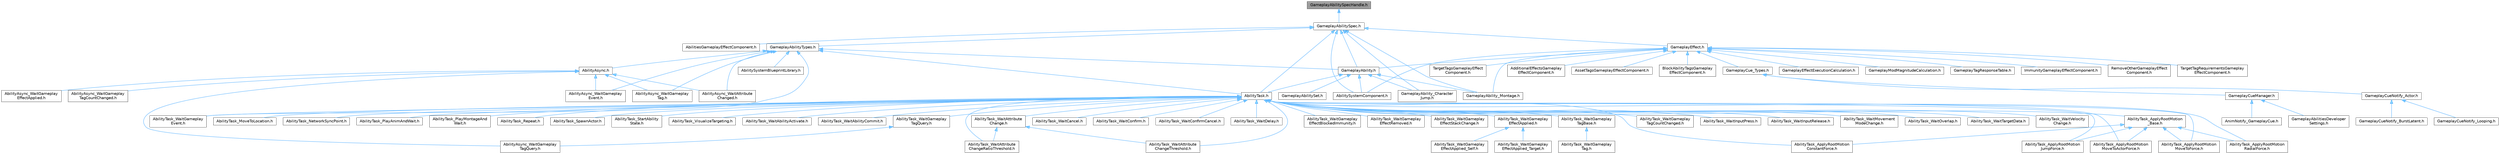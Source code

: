 digraph "GameplayAbilitySpecHandle.h"
{
 // INTERACTIVE_SVG=YES
 // LATEX_PDF_SIZE
  bgcolor="transparent";
  edge [fontname=Helvetica,fontsize=10,labelfontname=Helvetica,labelfontsize=10];
  node [fontname=Helvetica,fontsize=10,shape=box,height=0.2,width=0.4];
  Node1 [id="Node000001",label="GameplayAbilitySpecHandle.h",height=0.2,width=0.4,color="gray40", fillcolor="grey60", style="filled", fontcolor="black",tooltip=" "];
  Node1 -> Node2 [id="edge1_Node000001_Node000002",dir="back",color="steelblue1",style="solid",tooltip=" "];
  Node2 [id="Node000002",label="GameplayAbilitySpec.h",height=0.2,width=0.4,color="grey40", fillcolor="white", style="filled",URL="$dd/daf/GameplayAbilitySpec_8h.html",tooltip=" "];
  Node2 -> Node3 [id="edge2_Node000002_Node000003",dir="back",color="steelblue1",style="solid",tooltip=" "];
  Node3 [id="Node000003",label="AbilitiesGameplayEffectComponent.h",height=0.2,width=0.4,color="grey40", fillcolor="white", style="filled",URL="$da/db0/AbilitiesGameplayEffectComponent_8h.html",tooltip=" "];
  Node2 -> Node4 [id="edge3_Node000002_Node000004",dir="back",color="steelblue1",style="solid",tooltip=" "];
  Node4 [id="Node000004",label="AbilitySystemComponent.h",height=0.2,width=0.4,color="grey40", fillcolor="white", style="filled",URL="$d0/da3/AbilitySystemComponent_8h.html",tooltip=" "];
  Node2 -> Node5 [id="edge4_Node000002_Node000005",dir="back",color="steelblue1",style="solid",tooltip=" "];
  Node5 [id="Node000005",label="AbilityTask.h",height=0.2,width=0.4,color="grey40", fillcolor="white", style="filled",URL="$d2/d8e/AbilityTask_8h.html",tooltip=" "];
  Node5 -> Node6 [id="edge5_Node000005_Node000006",dir="back",color="steelblue1",style="solid",tooltip=" "];
  Node6 [id="Node000006",label="AbilityTask_ApplyRootMotion\lConstantForce.h",height=0.2,width=0.4,color="grey40", fillcolor="white", style="filled",URL="$d0/de8/AbilityTask__ApplyRootMotionConstantForce_8h.html",tooltip=" "];
  Node5 -> Node7 [id="edge6_Node000005_Node000007",dir="back",color="steelblue1",style="solid",tooltip=" "];
  Node7 [id="Node000007",label="AbilityTask_ApplyRootMotion\lJumpForce.h",height=0.2,width=0.4,color="grey40", fillcolor="white", style="filled",URL="$d7/db6/AbilityTask__ApplyRootMotionJumpForce_8h.html",tooltip=" "];
  Node5 -> Node8 [id="edge7_Node000005_Node000008",dir="back",color="steelblue1",style="solid",tooltip=" "];
  Node8 [id="Node000008",label="AbilityTask_ApplyRootMotion\lMoveToActorForce.h",height=0.2,width=0.4,color="grey40", fillcolor="white", style="filled",URL="$d5/de3/AbilityTask__ApplyRootMotionMoveToActorForce_8h.html",tooltip=" "];
  Node5 -> Node9 [id="edge8_Node000005_Node000009",dir="back",color="steelblue1",style="solid",tooltip=" "];
  Node9 [id="Node000009",label="AbilityTask_ApplyRootMotion\lMoveToForce.h",height=0.2,width=0.4,color="grey40", fillcolor="white", style="filled",URL="$d3/dc3/AbilityTask__ApplyRootMotionMoveToForce_8h.html",tooltip=" "];
  Node5 -> Node10 [id="edge9_Node000005_Node000010",dir="back",color="steelblue1",style="solid",tooltip=" "];
  Node10 [id="Node000010",label="AbilityTask_ApplyRootMotion\lRadialForce.h",height=0.2,width=0.4,color="grey40", fillcolor="white", style="filled",URL="$da/d06/AbilityTask__ApplyRootMotionRadialForce_8h.html",tooltip=" "];
  Node5 -> Node11 [id="edge10_Node000005_Node000011",dir="back",color="steelblue1",style="solid",tooltip=" "];
  Node11 [id="Node000011",label="AbilityTask_ApplyRootMotion\l_Base.h",height=0.2,width=0.4,color="grey40", fillcolor="white", style="filled",URL="$d8/d7d/AbilityTask__ApplyRootMotion__Base_8h.html",tooltip=" "];
  Node11 -> Node6 [id="edge11_Node000011_Node000006",dir="back",color="steelblue1",style="solid",tooltip=" "];
  Node11 -> Node7 [id="edge12_Node000011_Node000007",dir="back",color="steelblue1",style="solid",tooltip=" "];
  Node11 -> Node8 [id="edge13_Node000011_Node000008",dir="back",color="steelblue1",style="solid",tooltip=" "];
  Node11 -> Node9 [id="edge14_Node000011_Node000009",dir="back",color="steelblue1",style="solid",tooltip=" "];
  Node11 -> Node10 [id="edge15_Node000011_Node000010",dir="back",color="steelblue1",style="solid",tooltip=" "];
  Node5 -> Node12 [id="edge16_Node000005_Node000012",dir="back",color="steelblue1",style="solid",tooltip=" "];
  Node12 [id="Node000012",label="AbilityTask_MoveToLocation.h",height=0.2,width=0.4,color="grey40", fillcolor="white", style="filled",URL="$da/d8d/AbilityTask__MoveToLocation_8h.html",tooltip=" "];
  Node5 -> Node13 [id="edge17_Node000005_Node000013",dir="back",color="steelblue1",style="solid",tooltip=" "];
  Node13 [id="Node000013",label="AbilityTask_NetworkSyncPoint.h",height=0.2,width=0.4,color="grey40", fillcolor="white", style="filled",URL="$dc/d62/AbilityTask__NetworkSyncPoint_8h.html",tooltip=" "];
  Node5 -> Node14 [id="edge18_Node000005_Node000014",dir="back",color="steelblue1",style="solid",tooltip=" "];
  Node14 [id="Node000014",label="AbilityTask_PlayAnimAndWait.h",height=0.2,width=0.4,color="grey40", fillcolor="white", style="filled",URL="$d4/d50/AbilityTask__PlayAnimAndWait_8h.html",tooltip=" "];
  Node5 -> Node15 [id="edge19_Node000005_Node000015",dir="back",color="steelblue1",style="solid",tooltip=" "];
  Node15 [id="Node000015",label="AbilityTask_PlayMontageAnd\lWait.h",height=0.2,width=0.4,color="grey40", fillcolor="white", style="filled",URL="$de/d05/AbilityTask__PlayMontageAndWait_8h.html",tooltip=" "];
  Node5 -> Node16 [id="edge20_Node000005_Node000016",dir="back",color="steelblue1",style="solid",tooltip=" "];
  Node16 [id="Node000016",label="AbilityTask_Repeat.h",height=0.2,width=0.4,color="grey40", fillcolor="white", style="filled",URL="$da/d7d/AbilityTask__Repeat_8h.html",tooltip=" "];
  Node5 -> Node17 [id="edge21_Node000005_Node000017",dir="back",color="steelblue1",style="solid",tooltip=" "];
  Node17 [id="Node000017",label="AbilityTask_SpawnActor.h",height=0.2,width=0.4,color="grey40", fillcolor="white", style="filled",URL="$dc/d97/AbilityTask__SpawnActor_8h.html",tooltip=" "];
  Node5 -> Node18 [id="edge22_Node000005_Node000018",dir="back",color="steelblue1",style="solid",tooltip=" "];
  Node18 [id="Node000018",label="AbilityTask_StartAbility\lState.h",height=0.2,width=0.4,color="grey40", fillcolor="white", style="filled",URL="$db/d91/AbilityTask__StartAbilityState_8h.html",tooltip=" "];
  Node5 -> Node19 [id="edge23_Node000005_Node000019",dir="back",color="steelblue1",style="solid",tooltip=" "];
  Node19 [id="Node000019",label="AbilityTask_VisualizeTargeting.h",height=0.2,width=0.4,color="grey40", fillcolor="white", style="filled",URL="$df/dbd/AbilityTask__VisualizeTargeting_8h.html",tooltip=" "];
  Node5 -> Node20 [id="edge24_Node000005_Node000020",dir="back",color="steelblue1",style="solid",tooltip=" "];
  Node20 [id="Node000020",label="AbilityTask_WaitAbilityActivate.h",height=0.2,width=0.4,color="grey40", fillcolor="white", style="filled",URL="$db/da3/AbilityTask__WaitAbilityActivate_8h.html",tooltip=" "];
  Node5 -> Node21 [id="edge25_Node000005_Node000021",dir="back",color="steelblue1",style="solid",tooltip=" "];
  Node21 [id="Node000021",label="AbilityTask_WaitAbilityCommit.h",height=0.2,width=0.4,color="grey40", fillcolor="white", style="filled",URL="$de/de8/AbilityTask__WaitAbilityCommit_8h.html",tooltip=" "];
  Node5 -> Node22 [id="edge26_Node000005_Node000022",dir="back",color="steelblue1",style="solid",tooltip=" "];
  Node22 [id="Node000022",label="AbilityTask_WaitAttribute\lChange.h",height=0.2,width=0.4,color="grey40", fillcolor="white", style="filled",URL="$dd/d60/AbilityTask__WaitAttributeChange_8h.html",tooltip=" "];
  Node22 -> Node23 [id="edge27_Node000022_Node000023",dir="back",color="steelblue1",style="solid",tooltip=" "];
  Node23 [id="Node000023",label="AbilityTask_WaitAttribute\lChangeRatioThreshold.h",height=0.2,width=0.4,color="grey40", fillcolor="white", style="filled",URL="$de/d5e/AbilityTask__WaitAttributeChangeRatioThreshold_8h.html",tooltip=" "];
  Node22 -> Node24 [id="edge28_Node000022_Node000024",dir="back",color="steelblue1",style="solid",tooltip=" "];
  Node24 [id="Node000024",label="AbilityTask_WaitAttribute\lChangeThreshold.h",height=0.2,width=0.4,color="grey40", fillcolor="white", style="filled",URL="$db/d3e/AbilityTask__WaitAttributeChangeThreshold_8h.html",tooltip=" "];
  Node5 -> Node23 [id="edge29_Node000005_Node000023",dir="back",color="steelblue1",style="solid",tooltip=" "];
  Node5 -> Node24 [id="edge30_Node000005_Node000024",dir="back",color="steelblue1",style="solid",tooltip=" "];
  Node5 -> Node25 [id="edge31_Node000005_Node000025",dir="back",color="steelblue1",style="solid",tooltip=" "];
  Node25 [id="Node000025",label="AbilityTask_WaitCancel.h",height=0.2,width=0.4,color="grey40", fillcolor="white", style="filled",URL="$dc/d16/AbilityTask__WaitCancel_8h.html",tooltip=" "];
  Node5 -> Node26 [id="edge32_Node000005_Node000026",dir="back",color="steelblue1",style="solid",tooltip=" "];
  Node26 [id="Node000026",label="AbilityTask_WaitConfirm.h",height=0.2,width=0.4,color="grey40", fillcolor="white", style="filled",URL="$d3/d4f/AbilityTask__WaitConfirm_8h.html",tooltip=" "];
  Node5 -> Node27 [id="edge33_Node000005_Node000027",dir="back",color="steelblue1",style="solid",tooltip=" "];
  Node27 [id="Node000027",label="AbilityTask_WaitConfirmCancel.h",height=0.2,width=0.4,color="grey40", fillcolor="white", style="filled",URL="$de/d88/AbilityTask__WaitConfirmCancel_8h.html",tooltip=" "];
  Node5 -> Node28 [id="edge34_Node000005_Node000028",dir="back",color="steelblue1",style="solid",tooltip=" "];
  Node28 [id="Node000028",label="AbilityTask_WaitDelay.h",height=0.2,width=0.4,color="grey40", fillcolor="white", style="filled",URL="$dc/d63/AbilityTask__WaitDelay_8h.html",tooltip=" "];
  Node5 -> Node29 [id="edge35_Node000005_Node000029",dir="back",color="steelblue1",style="solid",tooltip=" "];
  Node29 [id="Node000029",label="AbilityTask_WaitGameplay\lEffectApplied.h",height=0.2,width=0.4,color="grey40", fillcolor="white", style="filled",URL="$d8/dfe/AbilityTask__WaitGameplayEffectApplied_8h.html",tooltip=" "];
  Node29 -> Node30 [id="edge36_Node000029_Node000030",dir="back",color="steelblue1",style="solid",tooltip=" "];
  Node30 [id="Node000030",label="AbilityTask_WaitGameplay\lEffectApplied_Self.h",height=0.2,width=0.4,color="grey40", fillcolor="white", style="filled",URL="$d0/d01/AbilityTask__WaitGameplayEffectApplied__Self_8h.html",tooltip=" "];
  Node29 -> Node31 [id="edge37_Node000029_Node000031",dir="back",color="steelblue1",style="solid",tooltip=" "];
  Node31 [id="Node000031",label="AbilityTask_WaitGameplay\lEffectApplied_Target.h",height=0.2,width=0.4,color="grey40", fillcolor="white", style="filled",URL="$db/dc4/AbilityTask__WaitGameplayEffectApplied__Target_8h.html",tooltip=" "];
  Node5 -> Node32 [id="edge38_Node000005_Node000032",dir="back",color="steelblue1",style="solid",tooltip=" "];
  Node32 [id="Node000032",label="AbilityTask_WaitGameplay\lEffectBlockedImmunity.h",height=0.2,width=0.4,color="grey40", fillcolor="white", style="filled",URL="$d4/d24/AbilityTask__WaitGameplayEffectBlockedImmunity_8h.html",tooltip=" "];
  Node5 -> Node33 [id="edge39_Node000005_Node000033",dir="back",color="steelblue1",style="solid",tooltip=" "];
  Node33 [id="Node000033",label="AbilityTask_WaitGameplay\lEffectRemoved.h",height=0.2,width=0.4,color="grey40", fillcolor="white", style="filled",URL="$d1/da9/AbilityTask__WaitGameplayEffectRemoved_8h.html",tooltip=" "];
  Node5 -> Node34 [id="edge40_Node000005_Node000034",dir="back",color="steelblue1",style="solid",tooltip=" "];
  Node34 [id="Node000034",label="AbilityTask_WaitGameplay\lEffectStackChange.h",height=0.2,width=0.4,color="grey40", fillcolor="white", style="filled",URL="$de/db3/AbilityTask__WaitGameplayEffectStackChange_8h.html",tooltip=" "];
  Node5 -> Node35 [id="edge41_Node000005_Node000035",dir="back",color="steelblue1",style="solid",tooltip=" "];
  Node35 [id="Node000035",label="AbilityTask_WaitGameplay\lEvent.h",height=0.2,width=0.4,color="grey40", fillcolor="white", style="filled",URL="$dc/db8/AbilityTask__WaitGameplayEvent_8h.html",tooltip=" "];
  Node5 -> Node36 [id="edge42_Node000005_Node000036",dir="back",color="steelblue1",style="solid",tooltip=" "];
  Node36 [id="Node000036",label="AbilityTask_WaitGameplay\lTagBase.h",height=0.2,width=0.4,color="grey40", fillcolor="white", style="filled",URL="$d8/dd0/AbilityTask__WaitGameplayTagBase_8h.html",tooltip=" "];
  Node36 -> Node37 [id="edge43_Node000036_Node000037",dir="back",color="steelblue1",style="solid",tooltip=" "];
  Node37 [id="Node000037",label="AbilityTask_WaitGameplay\lTag.h",height=0.2,width=0.4,color="grey40", fillcolor="white", style="filled",URL="$d3/d4f/AbilityTask__WaitGameplayTag_8h.html",tooltip=" "];
  Node5 -> Node38 [id="edge44_Node000005_Node000038",dir="back",color="steelblue1",style="solid",tooltip=" "];
  Node38 [id="Node000038",label="AbilityTask_WaitGameplay\lTagCountChanged.h",height=0.2,width=0.4,color="grey40", fillcolor="white", style="filled",URL="$dd/d55/AbilityTask__WaitGameplayTagCountChanged_8h.html",tooltip=" "];
  Node5 -> Node39 [id="edge45_Node000005_Node000039",dir="back",color="steelblue1",style="solid",tooltip=" "];
  Node39 [id="Node000039",label="AbilityTask_WaitGameplay\lTagQuery.h",height=0.2,width=0.4,color="grey40", fillcolor="white", style="filled",URL="$d4/d7f/AbilityTask__WaitGameplayTagQuery_8h.html",tooltip=" "];
  Node39 -> Node40 [id="edge46_Node000039_Node000040",dir="back",color="steelblue1",style="solid",tooltip=" "];
  Node40 [id="Node000040",label="AbilityAsync_WaitGameplay\lTagQuery.h",height=0.2,width=0.4,color="grey40", fillcolor="white", style="filled",URL="$d5/d29/AbilityAsync__WaitGameplayTagQuery_8h.html",tooltip=" "];
  Node5 -> Node41 [id="edge47_Node000005_Node000041",dir="back",color="steelblue1",style="solid",tooltip=" "];
  Node41 [id="Node000041",label="AbilityTask_WaitInputPress.h",height=0.2,width=0.4,color="grey40", fillcolor="white", style="filled",URL="$d6/d00/AbilityTask__WaitInputPress_8h.html",tooltip=" "];
  Node5 -> Node42 [id="edge48_Node000005_Node000042",dir="back",color="steelblue1",style="solid",tooltip=" "];
  Node42 [id="Node000042",label="AbilityTask_WaitInputRelease.h",height=0.2,width=0.4,color="grey40", fillcolor="white", style="filled",URL="$d1/d89/AbilityTask__WaitInputRelease_8h.html",tooltip=" "];
  Node5 -> Node43 [id="edge49_Node000005_Node000043",dir="back",color="steelblue1",style="solid",tooltip=" "];
  Node43 [id="Node000043",label="AbilityTask_WaitMovement\lModeChange.h",height=0.2,width=0.4,color="grey40", fillcolor="white", style="filled",URL="$d9/df7/AbilityTask__WaitMovementModeChange_8h.html",tooltip=" "];
  Node5 -> Node44 [id="edge50_Node000005_Node000044",dir="back",color="steelblue1",style="solid",tooltip=" "];
  Node44 [id="Node000044",label="AbilityTask_WaitOverlap.h",height=0.2,width=0.4,color="grey40", fillcolor="white", style="filled",URL="$d9/dab/AbilityTask__WaitOverlap_8h.html",tooltip=" "];
  Node5 -> Node45 [id="edge51_Node000005_Node000045",dir="back",color="steelblue1",style="solid",tooltip=" "];
  Node45 [id="Node000045",label="AbilityTask_WaitTargetData.h",height=0.2,width=0.4,color="grey40", fillcolor="white", style="filled",URL="$d2/d40/AbilityTask__WaitTargetData_8h.html",tooltip=" "];
  Node5 -> Node46 [id="edge52_Node000005_Node000046",dir="back",color="steelblue1",style="solid",tooltip=" "];
  Node46 [id="Node000046",label="AbilityTask_WaitVelocity\lChange.h",height=0.2,width=0.4,color="grey40", fillcolor="white", style="filled",URL="$da/d38/AbilityTask__WaitVelocityChange_8h.html",tooltip=" "];
  Node2 -> Node47 [id="edge53_Node000002_Node000047",dir="back",color="steelblue1",style="solid",tooltip=" "];
  Node47 [id="Node000047",label="GameplayAbility.h",height=0.2,width=0.4,color="grey40", fillcolor="white", style="filled",URL="$dc/d44/GameplayAbility_8h.html",tooltip=" "];
  Node47 -> Node4 [id="edge54_Node000047_Node000004",dir="back",color="steelblue1",style="solid",tooltip=" "];
  Node47 -> Node5 [id="edge55_Node000047_Node000005",dir="back",color="steelblue1",style="solid",tooltip=" "];
  Node47 -> Node48 [id="edge56_Node000047_Node000048",dir="back",color="steelblue1",style="solid",tooltip=" "];
  Node48 [id="Node000048",label="GameplayAbilitySet.h",height=0.2,width=0.4,color="grey40", fillcolor="white", style="filled",URL="$d5/d19/GameplayAbilitySet_8h.html",tooltip=" "];
  Node47 -> Node49 [id="edge57_Node000047_Node000049",dir="back",color="steelblue1",style="solid",tooltip=" "];
  Node49 [id="Node000049",label="GameplayAbility_Character\lJump.h",height=0.2,width=0.4,color="grey40", fillcolor="white", style="filled",URL="$d7/dd2/GameplayAbility__CharacterJump_8h.html",tooltip=" "];
  Node47 -> Node50 [id="edge58_Node000047_Node000050",dir="back",color="steelblue1",style="solid",tooltip=" "];
  Node50 [id="Node000050",label="GameplayAbility_Montage.h",height=0.2,width=0.4,color="grey40", fillcolor="white", style="filled",URL="$d6/d77/GameplayAbility__Montage_8h.html",tooltip=" "];
  Node2 -> Node51 [id="edge59_Node000002_Node000051",dir="back",color="steelblue1",style="solid",tooltip=" "];
  Node51 [id="Node000051",label="GameplayAbilityTypes.h",height=0.2,width=0.4,color="grey40", fillcolor="white", style="filled",URL="$d1/dd9/GameplayAbilityTypes_8h.html",tooltip=" "];
  Node51 -> Node52 [id="edge60_Node000051_Node000052",dir="back",color="steelblue1",style="solid",tooltip=" "];
  Node52 [id="Node000052",label="AbilityAsync.h",height=0.2,width=0.4,color="grey40", fillcolor="white", style="filled",URL="$d8/dce/AbilityAsync_8h.html",tooltip=" "];
  Node52 -> Node53 [id="edge61_Node000052_Node000053",dir="back",color="steelblue1",style="solid",tooltip=" "];
  Node53 [id="Node000053",label="AbilityAsync_WaitAttribute\lChanged.h",height=0.2,width=0.4,color="grey40", fillcolor="white", style="filled",URL="$d8/d81/AbilityAsync__WaitAttributeChanged_8h.html",tooltip=" "];
  Node52 -> Node54 [id="edge62_Node000052_Node000054",dir="back",color="steelblue1",style="solid",tooltip=" "];
  Node54 [id="Node000054",label="AbilityAsync_WaitGameplay\lEffectApplied.h",height=0.2,width=0.4,color="grey40", fillcolor="white", style="filled",URL="$dd/d1a/AbilityAsync__WaitGameplayEffectApplied_8h.html",tooltip=" "];
  Node52 -> Node55 [id="edge63_Node000052_Node000055",dir="back",color="steelblue1",style="solid",tooltip=" "];
  Node55 [id="Node000055",label="AbilityAsync_WaitGameplay\lEvent.h",height=0.2,width=0.4,color="grey40", fillcolor="white", style="filled",URL="$d4/d2d/AbilityAsync__WaitGameplayEvent_8h.html",tooltip=" "];
  Node52 -> Node56 [id="edge64_Node000052_Node000056",dir="back",color="steelblue1",style="solid",tooltip=" "];
  Node56 [id="Node000056",label="AbilityAsync_WaitGameplay\lTag.h",height=0.2,width=0.4,color="grey40", fillcolor="white", style="filled",URL="$d8/dc5/AbilityAsync__WaitGameplayTag_8h.html",tooltip=" "];
  Node52 -> Node57 [id="edge65_Node000052_Node000057",dir="back",color="steelblue1",style="solid",tooltip=" "];
  Node57 [id="Node000057",label="AbilityAsync_WaitGameplay\lTagCountChanged.h",height=0.2,width=0.4,color="grey40", fillcolor="white", style="filled",URL="$d3/d03/AbilityAsync__WaitGameplayTagCountChanged_8h.html",tooltip=" "];
  Node52 -> Node40 [id="edge66_Node000052_Node000040",dir="back",color="steelblue1",style="solid",tooltip=" "];
  Node51 -> Node53 [id="edge67_Node000051_Node000053",dir="back",color="steelblue1",style="solid",tooltip=" "];
  Node51 -> Node55 [id="edge68_Node000051_Node000055",dir="back",color="steelblue1",style="solid",tooltip=" "];
  Node51 -> Node56 [id="edge69_Node000051_Node000056",dir="back",color="steelblue1",style="solid",tooltip=" "];
  Node51 -> Node58 [id="edge70_Node000051_Node000058",dir="back",color="steelblue1",style="solid",tooltip=" "];
  Node58 [id="Node000058",label="AbilitySystemBlueprintLibrary.h",height=0.2,width=0.4,color="grey40", fillcolor="white", style="filled",URL="$d5/dd6/AbilitySystemBlueprintLibrary_8h.html",tooltip=" "];
  Node51 -> Node5 [id="edge71_Node000051_Node000005",dir="back",color="steelblue1",style="solid",tooltip=" "];
  Node51 -> Node35 [id="edge72_Node000051_Node000035",dir="back",color="steelblue1",style="solid",tooltip=" "];
  Node51 -> Node47 [id="edge73_Node000051_Node000047",dir="back",color="steelblue1",style="solid",tooltip=" "];
  Node2 -> Node49 [id="edge74_Node000002_Node000049",dir="back",color="steelblue1",style="solid",tooltip=" "];
  Node2 -> Node50 [id="edge75_Node000002_Node000050",dir="back",color="steelblue1",style="solid",tooltip=" "];
  Node2 -> Node59 [id="edge76_Node000002_Node000059",dir="back",color="steelblue1",style="solid",tooltip=" "];
  Node59 [id="Node000059",label="GameplayEffect.h",height=0.2,width=0.4,color="grey40", fillcolor="white", style="filled",URL="$d4/d15/GameplayEffect_8h.html",tooltip=" "];
  Node59 -> Node4 [id="edge77_Node000059_Node000004",dir="back",color="steelblue1",style="solid",tooltip=" "];
  Node59 -> Node60 [id="edge78_Node000059_Node000060",dir="back",color="steelblue1",style="solid",tooltip=" "];
  Node60 [id="Node000060",label="AdditionalEffectsGameplay\lEffectComponent.h",height=0.2,width=0.4,color="grey40", fillcolor="white", style="filled",URL="$d5/dd7/AdditionalEffectsGameplayEffectComponent_8h.html",tooltip=" "];
  Node59 -> Node61 [id="edge79_Node000059_Node000061",dir="back",color="steelblue1",style="solid",tooltip=" "];
  Node61 [id="Node000061",label="AssetTagsGameplayEffectComponent.h",height=0.2,width=0.4,color="grey40", fillcolor="white", style="filled",URL="$df/d29/AssetTagsGameplayEffectComponent_8h.html",tooltip=" "];
  Node59 -> Node62 [id="edge80_Node000059_Node000062",dir="back",color="steelblue1",style="solid",tooltip=" "];
  Node62 [id="Node000062",label="BlockAbilityTagsGameplay\lEffectComponent.h",height=0.2,width=0.4,color="grey40", fillcolor="white", style="filled",URL="$d3/dad/BlockAbilityTagsGameplayEffectComponent_8h.html",tooltip=" "];
  Node59 -> Node47 [id="edge81_Node000059_Node000047",dir="back",color="steelblue1",style="solid",tooltip=" "];
  Node59 -> Node50 [id="edge82_Node000059_Node000050",dir="back",color="steelblue1",style="solid",tooltip=" "];
  Node59 -> Node63 [id="edge83_Node000059_Node000063",dir="back",color="steelblue1",style="solid",tooltip=" "];
  Node63 [id="Node000063",label="GameplayCue_Types.h",height=0.2,width=0.4,color="grey40", fillcolor="white", style="filled",URL="$da/d67/GameplayCue__Types_8h.html",tooltip=" "];
  Node63 -> Node64 [id="edge84_Node000063_Node000064",dir="back",color="steelblue1",style="solid",tooltip=" "];
  Node64 [id="Node000064",label="GameplayCueManager.h",height=0.2,width=0.4,color="grey40", fillcolor="white", style="filled",URL="$d7/d4e/GameplayCueManager_8h.html",tooltip=" "];
  Node64 -> Node65 [id="edge85_Node000064_Node000065",dir="back",color="steelblue1",style="solid",tooltip=" "];
  Node65 [id="Node000065",label="AnimNotify_GameplayCue.h",height=0.2,width=0.4,color="grey40", fillcolor="white", style="filled",URL="$da/d48/AnimNotify__GameplayCue_8h.html",tooltip=" "];
  Node64 -> Node66 [id="edge86_Node000064_Node000066",dir="back",color="steelblue1",style="solid",tooltip=" "];
  Node66 [id="Node000066",label="GameplayAbilitiesDeveloper\lSettings.h",height=0.2,width=0.4,color="grey40", fillcolor="white", style="filled",URL="$d3/d55/GameplayAbilitiesDeveloperSettings_8h.html",tooltip=" "];
  Node63 -> Node67 [id="edge87_Node000063_Node000067",dir="back",color="steelblue1",style="solid",tooltip=" "];
  Node67 [id="Node000067",label="GameplayCueNotify_Actor.h",height=0.2,width=0.4,color="grey40", fillcolor="white", style="filled",URL="$df/d91/GameplayCueNotify__Actor_8h.html",tooltip=" "];
  Node67 -> Node68 [id="edge88_Node000067_Node000068",dir="back",color="steelblue1",style="solid",tooltip=" "];
  Node68 [id="Node000068",label="GameplayCueNotify_BurstLatent.h",height=0.2,width=0.4,color="grey40", fillcolor="white", style="filled",URL="$df/db0/GameplayCueNotify__BurstLatent_8h.html",tooltip=" "];
  Node67 -> Node69 [id="edge89_Node000067_Node000069",dir="back",color="steelblue1",style="solid",tooltip=" "];
  Node69 [id="Node000069",label="GameplayCueNotify_Looping.h",height=0.2,width=0.4,color="grey40", fillcolor="white", style="filled",URL="$d5/db4/GameplayCueNotify__Looping_8h.html",tooltip=" "];
  Node59 -> Node70 [id="edge90_Node000059_Node000070",dir="back",color="steelblue1",style="solid",tooltip=" "];
  Node70 [id="Node000070",label="GameplayEffectExecutionCalculation.h",height=0.2,width=0.4,color="grey40", fillcolor="white", style="filled",URL="$df/d9d/GameplayEffectExecutionCalculation_8h.html",tooltip=" "];
  Node59 -> Node71 [id="edge91_Node000059_Node000071",dir="back",color="steelblue1",style="solid",tooltip=" "];
  Node71 [id="Node000071",label="GameplayModMagnitudeCalculation.h",height=0.2,width=0.4,color="grey40", fillcolor="white", style="filled",URL="$dd/da6/GameplayModMagnitudeCalculation_8h.html",tooltip=" "];
  Node59 -> Node72 [id="edge92_Node000059_Node000072",dir="back",color="steelblue1",style="solid",tooltip=" "];
  Node72 [id="Node000072",label="GameplayTagResponseTable.h",height=0.2,width=0.4,color="grey40", fillcolor="white", style="filled",URL="$d1/d27/GameplayTagResponseTable_8h.html",tooltip=" "];
  Node59 -> Node73 [id="edge93_Node000059_Node000073",dir="back",color="steelblue1",style="solid",tooltip=" "];
  Node73 [id="Node000073",label="ImmunityGameplayEffectComponent.h",height=0.2,width=0.4,color="grey40", fillcolor="white", style="filled",URL="$d7/dae/ImmunityGameplayEffectComponent_8h.html",tooltip=" "];
  Node59 -> Node74 [id="edge94_Node000059_Node000074",dir="back",color="steelblue1",style="solid",tooltip=" "];
  Node74 [id="Node000074",label="RemoveOtherGameplayEffect\lComponent.h",height=0.2,width=0.4,color="grey40", fillcolor="white", style="filled",URL="$d8/da2/RemoveOtherGameplayEffectComponent_8h.html",tooltip=" "];
  Node59 -> Node75 [id="edge95_Node000059_Node000075",dir="back",color="steelblue1",style="solid",tooltip=" "];
  Node75 [id="Node000075",label="TargetTagRequirementsGameplay\lEffectComponent.h",height=0.2,width=0.4,color="grey40", fillcolor="white", style="filled",URL="$d3/df8/TargetTagRequirementsGameplayEffectComponent_8h.html",tooltip=" "];
  Node59 -> Node76 [id="edge96_Node000059_Node000076",dir="back",color="steelblue1",style="solid",tooltip=" "];
  Node76 [id="Node000076",label="TargetTagsGameplayEffect\lComponent.h",height=0.2,width=0.4,color="grey40", fillcolor="white", style="filled",URL="$d5/d2e/TargetTagsGameplayEffectComponent_8h.html",tooltip=" "];
}
